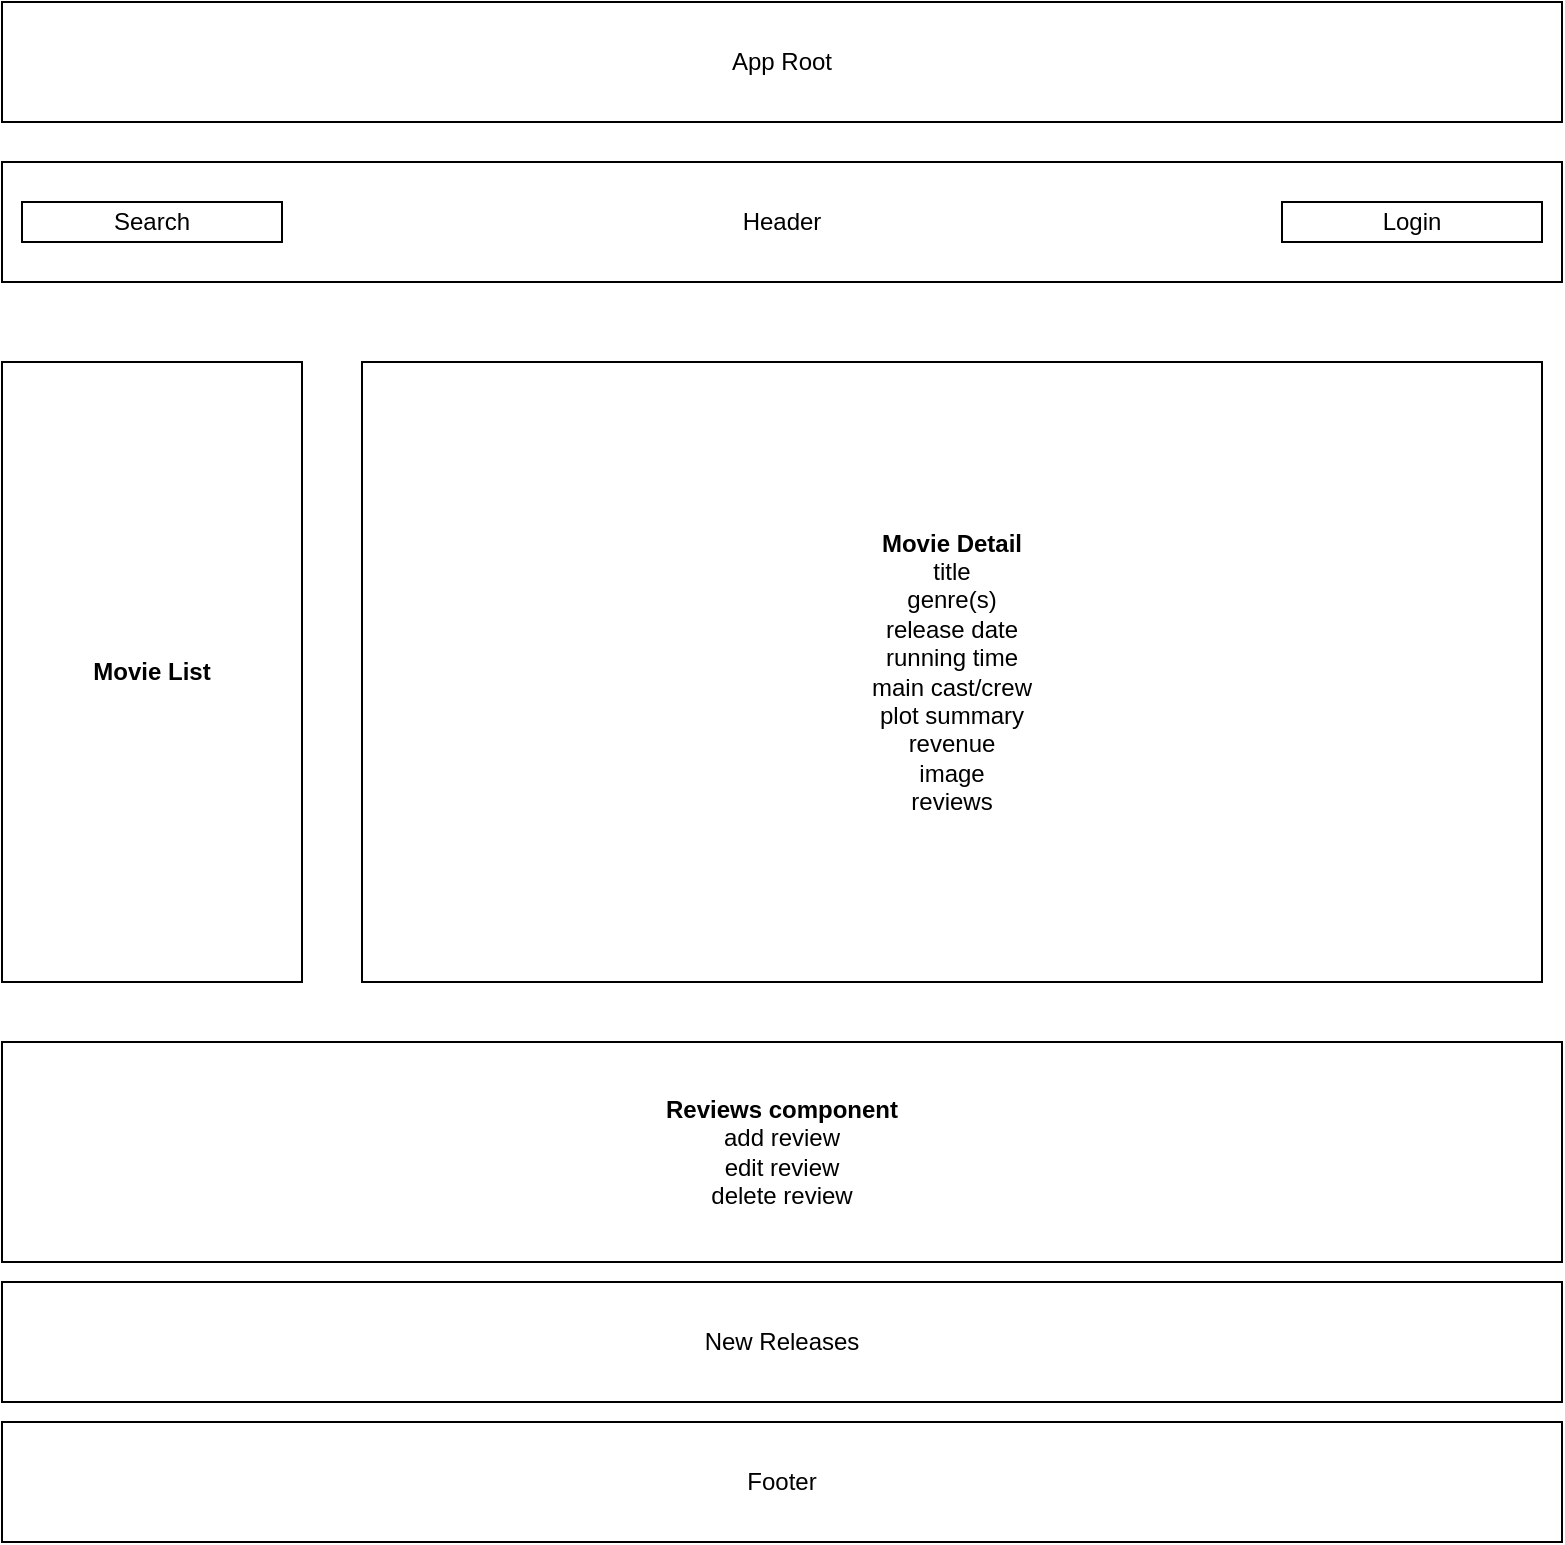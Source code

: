 <mxfile version="14.6.10" type="github">
  <diagram id="IpLPaKOz75N7yGngUw1L" name="Page-1">
    <mxGraphModel dx="946" dy="598" grid="1" gridSize="10" guides="1" tooltips="1" connect="1" arrows="1" fold="1" page="1" pageScale="1" pageWidth="850" pageHeight="1100" math="0" shadow="0">
      <root>
        <mxCell id="0" />
        <mxCell id="1" parent="0" />
        <mxCell id="4JWztt4tIfNEAZuGudWK-1" value="App Root" style="rounded=0;whiteSpace=wrap;html=1;" vertex="1" parent="1">
          <mxGeometry x="40" y="10" width="780" height="60" as="geometry" />
        </mxCell>
        <mxCell id="4JWztt4tIfNEAZuGudWK-2" value="Header" style="rounded=0;whiteSpace=wrap;html=1;" vertex="1" parent="1">
          <mxGeometry x="40" y="90" width="780" height="60" as="geometry" />
        </mxCell>
        <mxCell id="4JWztt4tIfNEAZuGudWK-5" value="Search" style="rounded=0;whiteSpace=wrap;html=1;" vertex="1" parent="1">
          <mxGeometry x="50" y="110" width="130" height="20" as="geometry" />
        </mxCell>
        <mxCell id="4JWztt4tIfNEAZuGudWK-6" value="&lt;div&gt;Login&lt;/div&gt;" style="rounded=0;whiteSpace=wrap;html=1;" vertex="1" parent="1">
          <mxGeometry x="680" y="110" width="130" height="20" as="geometry" />
        </mxCell>
        <mxCell id="4JWztt4tIfNEAZuGudWK-8" value="&lt;b&gt;Movie List&lt;/b&gt;" style="rounded=0;whiteSpace=wrap;html=1;" vertex="1" parent="1">
          <mxGeometry x="40" y="190" width="150" height="310" as="geometry" />
        </mxCell>
        <mxCell id="4JWztt4tIfNEAZuGudWK-9" value="&lt;div&gt;&lt;b&gt;Movie Detail&lt;/b&gt;&lt;/div&gt;&lt;div&gt;title&lt;/div&gt;&lt;div&gt;genre(s)&lt;br&gt;&lt;/div&gt;&lt;div&gt;release date&lt;/div&gt;&lt;div&gt;running time&lt;/div&gt;&lt;div&gt;main cast/crew&lt;/div&gt;&lt;div&gt;plot summary&lt;br&gt;&lt;/div&gt;&lt;div&gt;revenue&lt;/div&gt;&lt;div&gt;image&lt;/div&gt;&lt;div&gt;reviews&lt;br&gt;&lt;/div&gt;" style="rounded=0;whiteSpace=wrap;html=1;" vertex="1" parent="1">
          <mxGeometry x="220" y="190" width="590" height="310" as="geometry" />
        </mxCell>
        <mxCell id="4JWztt4tIfNEAZuGudWK-10" value="Footer" style="rounded=0;whiteSpace=wrap;html=1;" vertex="1" parent="1">
          <mxGeometry x="40" y="720" width="780" height="60" as="geometry" />
        </mxCell>
        <mxCell id="4JWztt4tIfNEAZuGudWK-11" value="&lt;div&gt;&lt;b&gt;Reviews component&lt;/b&gt;&lt;/div&gt;&lt;div&gt;add review&lt;/div&gt;&lt;div&gt;edit review&lt;/div&gt;&lt;div&gt;delete review&lt;br&gt;&lt;/div&gt;" style="rounded=0;whiteSpace=wrap;html=1;" vertex="1" parent="1">
          <mxGeometry x="40" y="530" width="780" height="110" as="geometry" />
        </mxCell>
        <mxCell id="4JWztt4tIfNEAZuGudWK-12" value="New Releases" style="rounded=0;whiteSpace=wrap;html=1;" vertex="1" parent="1">
          <mxGeometry x="40" y="650" width="780" height="60" as="geometry" />
        </mxCell>
      </root>
    </mxGraphModel>
  </diagram>
</mxfile>
